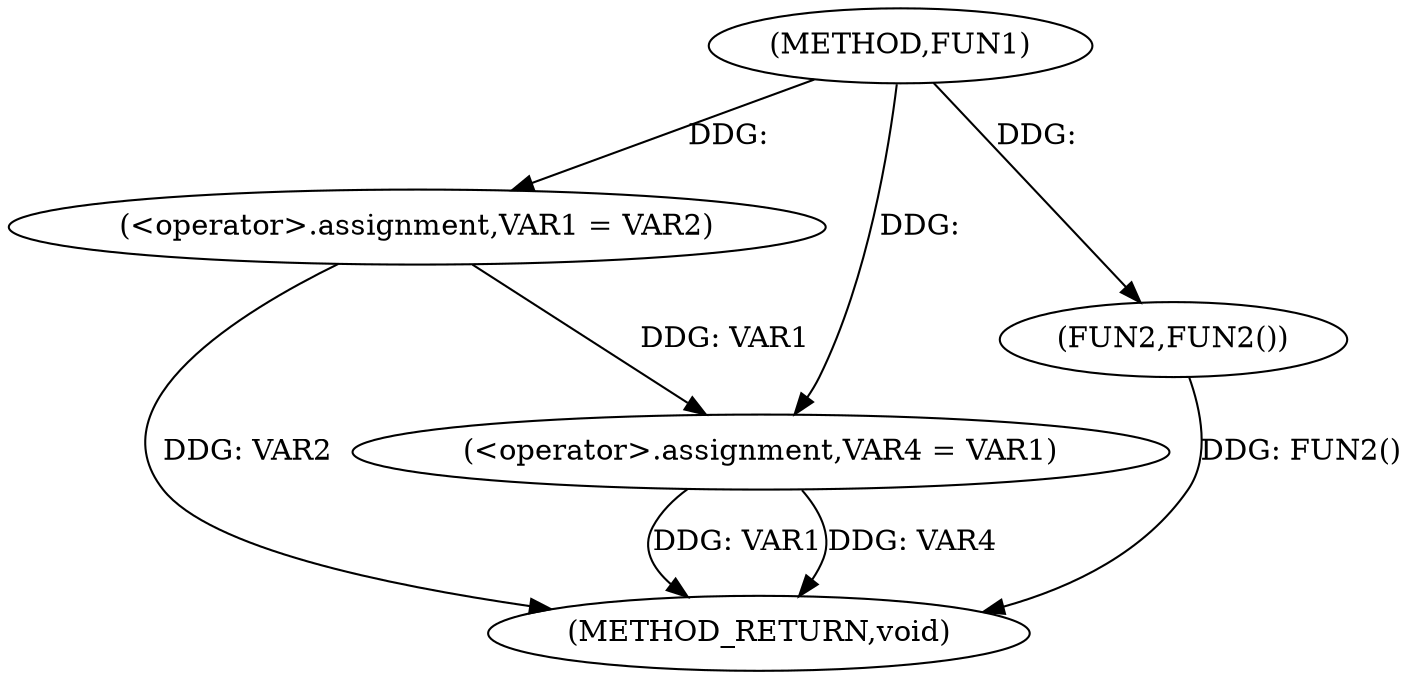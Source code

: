 digraph FUN1 {  
"1000100" [label = "(METHOD,FUN1)" ]
"1000112" [label = "(METHOD_RETURN,void)" ]
"1000105" [label = "(<operator>.assignment,VAR1 = VAR2)" ]
"1000108" [label = "(<operator>.assignment,VAR4 = VAR1)" ]
"1000111" [label = "(FUN2,FUN2())" ]
  "1000105" -> "1000112"  [ label = "DDG: VAR2"] 
  "1000108" -> "1000112"  [ label = "DDG: VAR1"] 
  "1000111" -> "1000112"  [ label = "DDG: FUN2()"] 
  "1000108" -> "1000112"  [ label = "DDG: VAR4"] 
  "1000100" -> "1000105"  [ label = "DDG: "] 
  "1000105" -> "1000108"  [ label = "DDG: VAR1"] 
  "1000100" -> "1000108"  [ label = "DDG: "] 
  "1000100" -> "1000111"  [ label = "DDG: "] 
}
